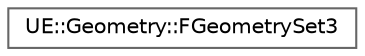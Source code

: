 digraph "Graphical Class Hierarchy"
{
 // INTERACTIVE_SVG=YES
 // LATEX_PDF_SIZE
  bgcolor="transparent";
  edge [fontname=Helvetica,fontsize=10,labelfontname=Helvetica,labelfontsize=10];
  node [fontname=Helvetica,fontsize=10,shape=box,height=0.2,width=0.4];
  rankdir="LR";
  Node0 [id="Node000000",label="UE::Geometry::FGeometrySet3",height=0.2,width=0.4,color="grey40", fillcolor="white", style="filled",URL="$db/d1d/classUE_1_1Geometry_1_1FGeometrySet3.html",tooltip="FGeometrySet3 stores a set of 3D Points and Polyline curves, and supports spatial queries against the..."];
}
